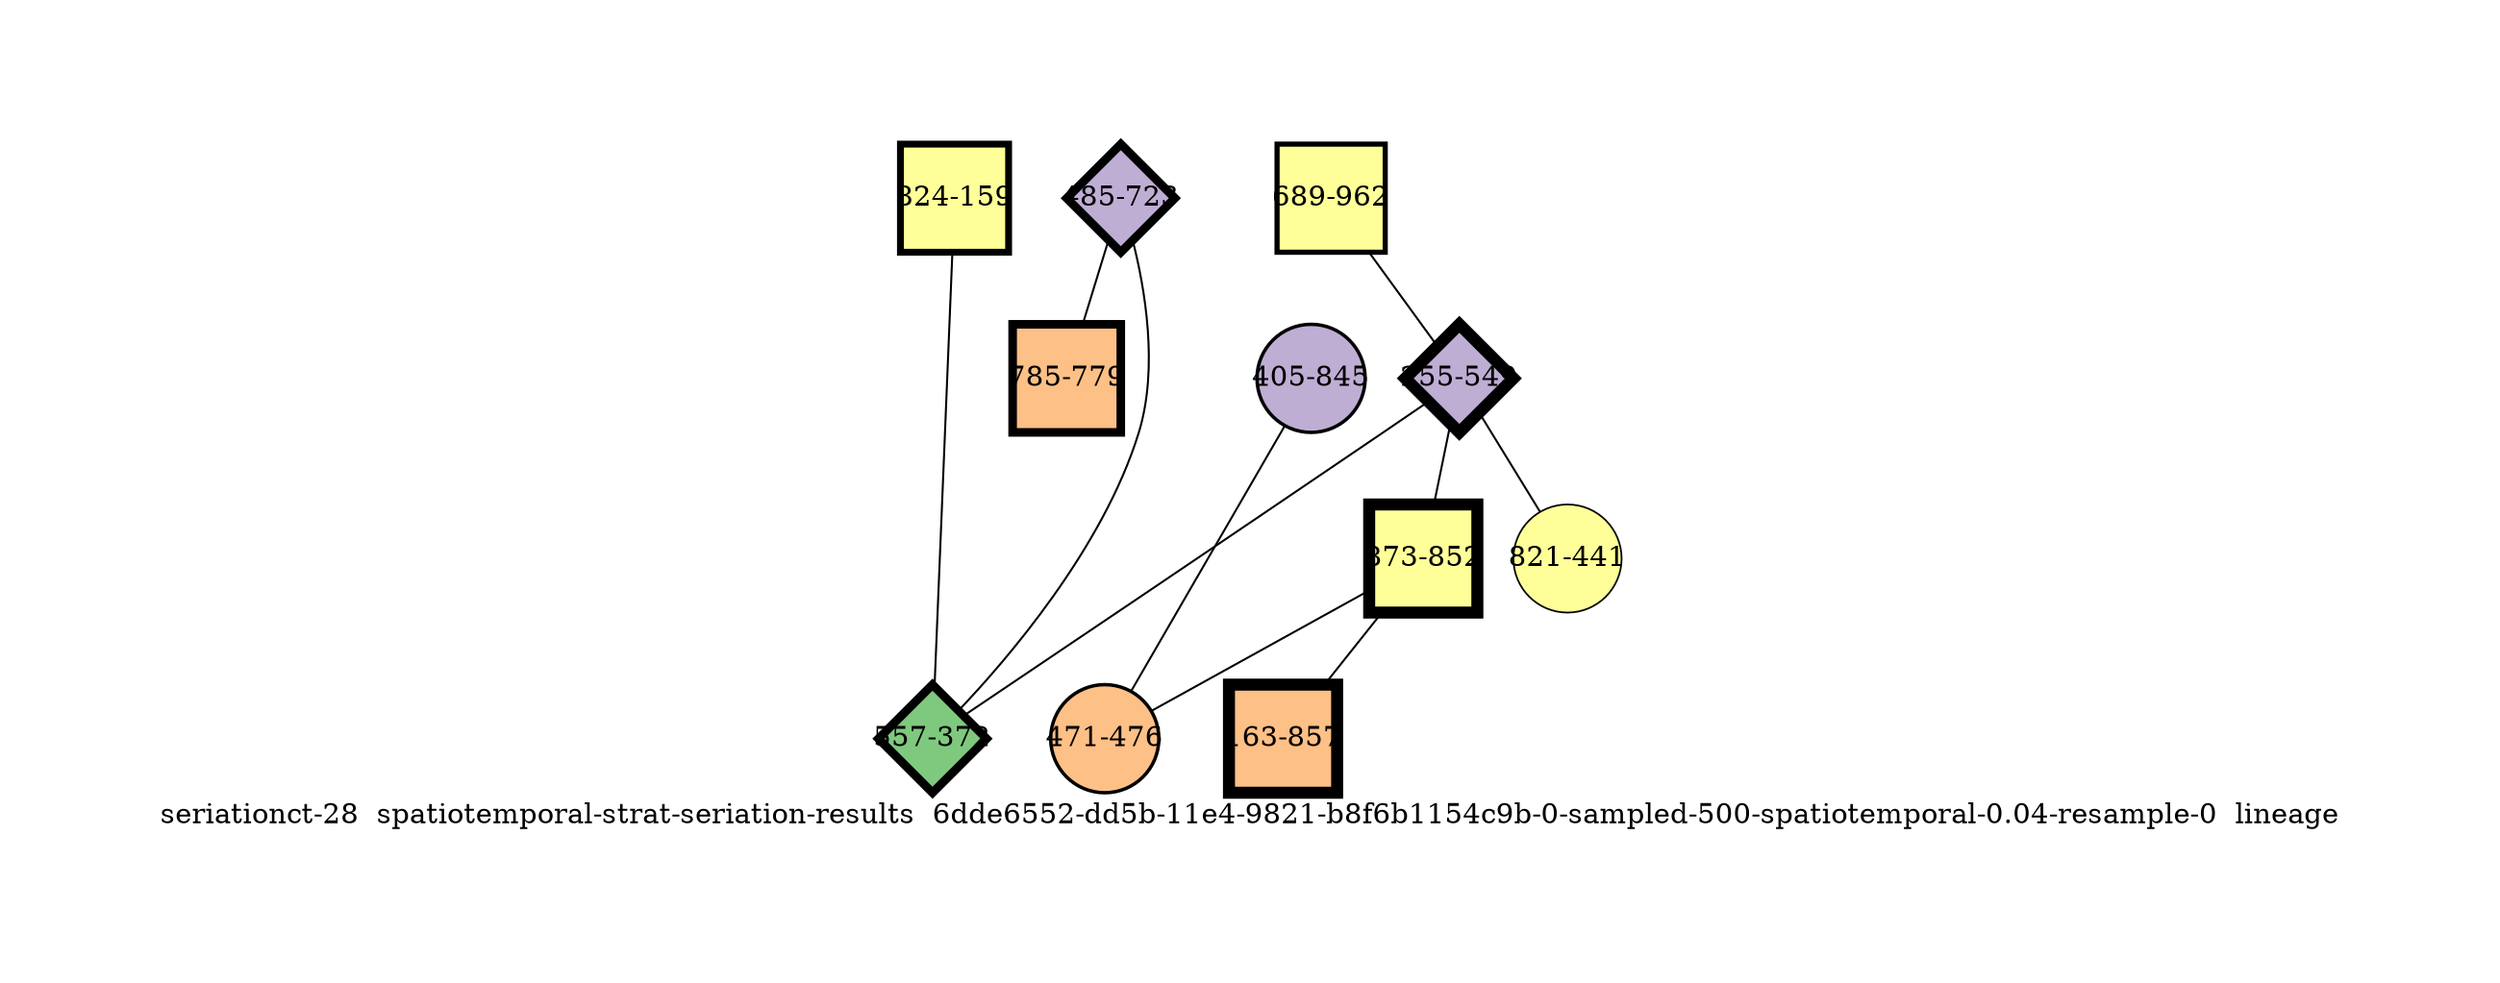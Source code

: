 strict graph "seriationct-28  spatiotemporal-strat-seriation-results  6dde6552-dd5b-11e4-9821-b8f6b1154c9b-0-sampled-500-spatiotemporal-0.04-resample-0  lineage" {
labelloc=b;
ratio=auto;
pad="1.0";
label="seriationct-28  spatiotemporal-strat-seriation-results  6dde6552-dd5b-11e4-9821-b8f6b1154c9b-0-sampled-500-spatiotemporal-0.04-resample-0  lineage";
node [width="0.75", style=filled, fixedsize=true, height="0.75", shape=circle, label=""];
0 [xCoordinate="962.0", appears_in_slice=3, yCoordinate="689.0", colorscheme=accent7, lineage_id=1, short_label="689-962", label="689-962", shape=square, cluster_id=3, fillcolor=4, size="500.0", id=0, penwidth="2.57142857143"];
1 [xCoordinate="723.0", appears_in_slice=5, yCoordinate="485.0", colorscheme=accent7, lineage_id=2, short_label="485-723", label="485-723", shape=diamond, cluster_id=1, fillcolor=2, size="500.0", id=1, penwidth="4.28571428571"];
2 [xCoordinate="159.0", appears_in_slice=4, yCoordinate="824.0", colorscheme=accent7, lineage_id=1, short_label="824-159", label="824-159", shape=square, cluster_id=3, fillcolor=4, size="500.0", id=2, penwidth="3.42857142857"];
3 [xCoordinate="549.0", appears_in_slice=7, yCoordinate="255.0", colorscheme=accent7, lineage_id=2, short_label="255-549", label="255-549", shape=diamond, cluster_id=1, fillcolor=2, size="500.0", id=4, penwidth="6.0"];
4 [xCoordinate="845.0", appears_in_slice=2, yCoordinate="405.0", colorscheme=accent7, lineage_id=0, short_label="405-845", label="405-845", shape=circle, cluster_id=1, fillcolor=2, size="500.0", id=3, penwidth="1.71428571429"];
5 [xCoordinate="372.0", appears_in_slice=5, yCoordinate="557.0", colorscheme=accent7, lineage_id=2, short_label="557-372", label="557-372", shape=diamond, cluster_id=0, fillcolor=1, size="500.0", id=5, penwidth="4.28571428571"];
6 [xCoordinate="779.0", appears_in_slice=5, yCoordinate="785.0", colorscheme=accent7, lineage_id=1, short_label="785-779", label="785-779", shape=square, cluster_id=2, fillcolor=3, size="500.0", id=6, penwidth="4.28571428571"];
7 [xCoordinate="852.0", appears_in_slice=7, yCoordinate="873.0", colorscheme=accent7, lineage_id=1, short_label="873-852", label="873-852", shape=square, cluster_id=3, fillcolor=4, size="500.0", id=7, penwidth="6.0"];
8 [xCoordinate="441.0", appears_in_slice=1, yCoordinate="821.0", colorscheme=accent7, lineage_id=0, short_label="821-441", label="821-441", shape=circle, cluster_id=3, fillcolor=4, size="500.0", id=8, penwidth="0.857142857143"];
9 [xCoordinate="476.0", appears_in_slice=2, yCoordinate="471.0", colorscheme=accent7, lineage_id=0, short_label="471-476", label="471-476", shape=circle, cluster_id=2, fillcolor=3, size="500.0", id=9, penwidth="1.71428571429"];
10 [xCoordinate="857.0", appears_in_slice=7, yCoordinate="163.0", colorscheme=accent7, lineage_id=1, short_label="163-857", label="163-857", shape=square, cluster_id=2, fillcolor=3, size="500.0", id=10, penwidth="6.0"];
0 -- 3  [inverseweight="3.01281362951", weight="0.331915651936"];
1 -- 5  [inverseweight="3.59053118513", weight="0.278510322968"];
1 -- 6  [inverseweight="12.2942559901", weight="0.0813387976307"];
2 -- 5  [inverseweight="3.55802049232", weight="0.281055154729"];
3 -- 8  [inverseweight="3.74597523877", weight="0.266953179415"];
3 -- 5  [inverseweight="3.78397174322", weight="0.264272586547"];
3 -- 7  [inverseweight="3.34854798259", weight="0.298636903279"];
4 -- 9  [inverseweight="10.4438998286", weight="0.0957496736287"];
7 -- 9  [inverseweight="2.94280615708", weight="0.33981171257"];
7 -- 10  [inverseweight="2.76542919888", weight="0.361607522046"];
}
